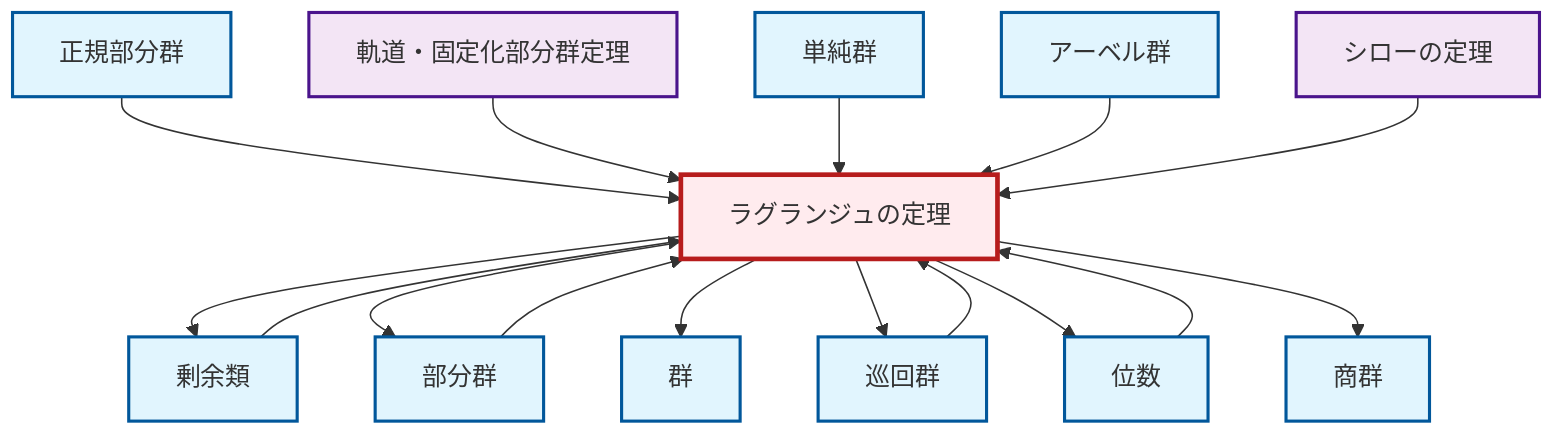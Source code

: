 graph TD
    classDef definition fill:#e1f5fe,stroke:#01579b,stroke-width:2px
    classDef theorem fill:#f3e5f5,stroke:#4a148c,stroke-width:2px
    classDef axiom fill:#fff3e0,stroke:#e65100,stroke-width:2px
    classDef example fill:#e8f5e9,stroke:#1b5e20,stroke-width:2px
    classDef current fill:#ffebee,stroke:#b71c1c,stroke-width:3px
    def-simple-group["単純群"]:::definition
    def-normal-subgroup["正規部分群"]:::definition
    thm-lagrange["ラグランジュの定理"]:::theorem
    def-group["群"]:::definition
    def-subgroup["部分群"]:::definition
    thm-orbit-stabilizer["軌道・固定化部分群定理"]:::theorem
    def-abelian-group["アーベル群"]:::definition
    def-coset["剰余類"]:::definition
    def-quotient-group["商群"]:::definition
    thm-sylow["シローの定理"]:::theorem
    def-order["位数"]:::definition
    def-cyclic-group["巡回群"]:::definition
    def-normal-subgroup --> thm-lagrange
    thm-lagrange --> def-coset
    thm-lagrange --> def-subgroup
    def-coset --> thm-lagrange
    thm-orbit-stabilizer --> thm-lagrange
    thm-lagrange --> def-group
    def-order --> thm-lagrange
    def-cyclic-group --> thm-lagrange
    thm-lagrange --> def-cyclic-group
    def-subgroup --> thm-lagrange
    def-simple-group --> thm-lagrange
    def-abelian-group --> thm-lagrange
    thm-lagrange --> def-order
    thm-sylow --> thm-lagrange
    thm-lagrange --> def-quotient-group
    class thm-lagrange current